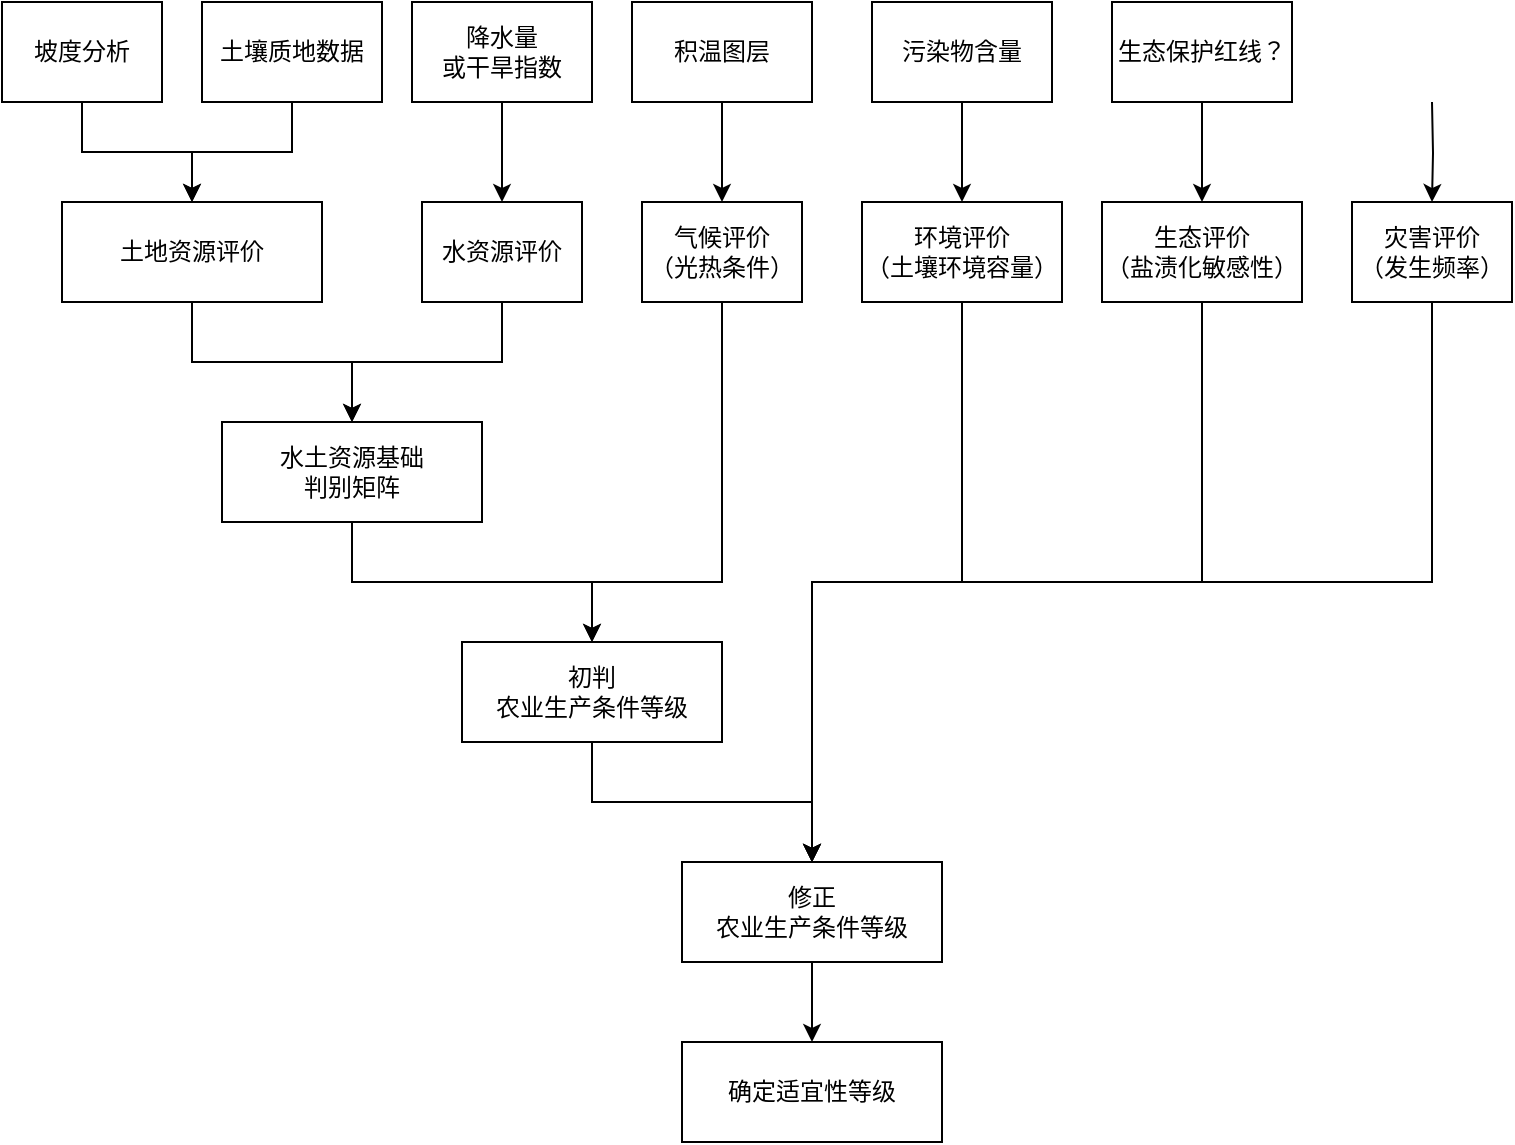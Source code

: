 <mxfile version="12.4.9" type="github">
  <diagram id="0WB9vr_3PHV0GKWeYEQN" name="第 1 页">
    <mxGraphModel dx="1422" dy="794" grid="1" gridSize="10" guides="1" tooltips="1" connect="1" arrows="1" fold="1" page="1" pageScale="1" pageWidth="827" pageHeight="1169" math="0" shadow="0">
      <root>
        <mxCell id="0"/>
        <mxCell id="1" parent="0"/>
        <mxCell id="CdLjifCXjquY_j_QiCDK-1" style="edgeStyle=orthogonalEdgeStyle;rounded=0;orthogonalLoop=1;jettySize=auto;html=1;" edge="1" parent="1" source="CdLjifCXjquY_j_QiCDK-2" target="CdLjifCXjquY_j_QiCDK-16">
          <mxGeometry relative="1" as="geometry"/>
        </mxCell>
        <mxCell id="CdLjifCXjquY_j_QiCDK-2" value="坡度分析" style="rounded=0;whiteSpace=wrap;html=1;" vertex="1" parent="1">
          <mxGeometry x="30" y="20" width="80" height="50" as="geometry"/>
        </mxCell>
        <mxCell id="CdLjifCXjquY_j_QiCDK-3" style="edgeStyle=orthogonalEdgeStyle;rounded=0;orthogonalLoop=1;jettySize=auto;html=1;entryX=0.5;entryY=0;entryDx=0;entryDy=0;" edge="1" parent="1" source="CdLjifCXjquY_j_QiCDK-4" target="CdLjifCXjquY_j_QiCDK-27">
          <mxGeometry relative="1" as="geometry"/>
        </mxCell>
        <mxCell id="CdLjifCXjquY_j_QiCDK-4" value="水资源评价" style="rounded=0;whiteSpace=wrap;html=1;" vertex="1" parent="1">
          <mxGeometry x="240" y="120" width="80" height="50" as="geometry"/>
        </mxCell>
        <mxCell id="CdLjifCXjquY_j_QiCDK-5" style="edgeStyle=orthogonalEdgeStyle;rounded=0;orthogonalLoop=1;jettySize=auto;html=1;entryX=0.5;entryY=0;entryDx=0;entryDy=0;" edge="1" parent="1" source="CdLjifCXjquY_j_QiCDK-6" target="CdLjifCXjquY_j_QiCDK-29">
          <mxGeometry relative="1" as="geometry">
            <Array as="points">
              <mxPoint x="390" y="310"/>
              <mxPoint x="325" y="310"/>
            </Array>
          </mxGeometry>
        </mxCell>
        <mxCell id="CdLjifCXjquY_j_QiCDK-6" value="气候评价&lt;br&gt;（光热条件）" style="rounded=0;whiteSpace=wrap;html=1;" vertex="1" parent="1">
          <mxGeometry x="350" y="120" width="80" height="50" as="geometry"/>
        </mxCell>
        <mxCell id="CdLjifCXjquY_j_QiCDK-7" style="edgeStyle=orthogonalEdgeStyle;rounded=0;orthogonalLoop=1;jettySize=auto;html=1;entryX=0.5;entryY=0;entryDx=0;entryDy=0;" edge="1" parent="1" source="CdLjifCXjquY_j_QiCDK-8" target="CdLjifCXjquY_j_QiCDK-31">
          <mxGeometry relative="1" as="geometry">
            <Array as="points">
              <mxPoint x="745" y="310"/>
              <mxPoint x="435" y="310"/>
            </Array>
          </mxGeometry>
        </mxCell>
        <mxCell id="CdLjifCXjquY_j_QiCDK-8" value="灾害评价&lt;br&gt;（发生频率）" style="rounded=0;whiteSpace=wrap;html=1;" vertex="1" parent="1">
          <mxGeometry x="705" y="120" width="80" height="50" as="geometry"/>
        </mxCell>
        <mxCell id="CdLjifCXjquY_j_QiCDK-9" style="edgeStyle=orthogonalEdgeStyle;rounded=0;orthogonalLoop=1;jettySize=auto;html=1;entryX=0.5;entryY=0;entryDx=0;entryDy=0;" edge="1" parent="1" source="CdLjifCXjquY_j_QiCDK-10" target="CdLjifCXjquY_j_QiCDK-31">
          <mxGeometry relative="1" as="geometry">
            <Array as="points">
              <mxPoint x="630" y="310"/>
              <mxPoint x="435" y="310"/>
            </Array>
          </mxGeometry>
        </mxCell>
        <mxCell id="CdLjifCXjquY_j_QiCDK-10" value="生态评价&lt;br&gt;（盐渍化敏感性）" style="rounded=0;whiteSpace=wrap;html=1;" vertex="1" parent="1">
          <mxGeometry x="580" y="120" width="100" height="50" as="geometry"/>
        </mxCell>
        <mxCell id="CdLjifCXjquY_j_QiCDK-11" style="edgeStyle=orthogonalEdgeStyle;rounded=0;orthogonalLoop=1;jettySize=auto;html=1;" edge="1" parent="1" source="CdLjifCXjquY_j_QiCDK-12" target="CdLjifCXjquY_j_QiCDK-31">
          <mxGeometry relative="1" as="geometry"/>
        </mxCell>
        <mxCell id="CdLjifCXjquY_j_QiCDK-12" value="环境评价&lt;br&gt;（土壤环境容量）" style="rounded=0;whiteSpace=wrap;html=1;" vertex="1" parent="1">
          <mxGeometry x="460" y="120" width="100" height="50" as="geometry"/>
        </mxCell>
        <mxCell id="CdLjifCXjquY_j_QiCDK-13" style="edgeStyle=orthogonalEdgeStyle;rounded=0;orthogonalLoop=1;jettySize=auto;html=1;exitX=0.5;exitY=1;exitDx=0;exitDy=0;entryX=0.5;entryY=0;entryDx=0;entryDy=0;" edge="1" parent="1" source="CdLjifCXjquY_j_QiCDK-14" target="CdLjifCXjquY_j_QiCDK-16">
          <mxGeometry relative="1" as="geometry"/>
        </mxCell>
        <mxCell id="CdLjifCXjquY_j_QiCDK-14" value="土壤质地数据" style="rounded=0;whiteSpace=wrap;html=1;" vertex="1" parent="1">
          <mxGeometry x="130" y="20" width="90" height="50" as="geometry"/>
        </mxCell>
        <mxCell id="CdLjifCXjquY_j_QiCDK-15" style="edgeStyle=orthogonalEdgeStyle;rounded=0;orthogonalLoop=1;jettySize=auto;html=1;entryX=0.5;entryY=0;entryDx=0;entryDy=0;" edge="1" parent="1" source="CdLjifCXjquY_j_QiCDK-16" target="CdLjifCXjquY_j_QiCDK-27">
          <mxGeometry relative="1" as="geometry"/>
        </mxCell>
        <mxCell id="CdLjifCXjquY_j_QiCDK-16" value="土地资源评价" style="rounded=0;whiteSpace=wrap;html=1;" vertex="1" parent="1">
          <mxGeometry x="60" y="120" width="130" height="50" as="geometry"/>
        </mxCell>
        <mxCell id="CdLjifCXjquY_j_QiCDK-17" style="edgeStyle=orthogonalEdgeStyle;rounded=0;orthogonalLoop=1;jettySize=auto;html=1;entryX=0.5;entryY=0;entryDx=0;entryDy=0;" edge="1" parent="1" source="CdLjifCXjquY_j_QiCDK-18" target="CdLjifCXjquY_j_QiCDK-4">
          <mxGeometry relative="1" as="geometry"/>
        </mxCell>
        <mxCell id="CdLjifCXjquY_j_QiCDK-18" value="降水量&lt;br&gt;或干旱指数" style="rounded=0;whiteSpace=wrap;html=1;" vertex="1" parent="1">
          <mxGeometry x="235" y="20" width="90" height="50" as="geometry"/>
        </mxCell>
        <mxCell id="CdLjifCXjquY_j_QiCDK-19" style="edgeStyle=orthogonalEdgeStyle;rounded=0;orthogonalLoop=1;jettySize=auto;html=1;" edge="1" parent="1" source="CdLjifCXjquY_j_QiCDK-20" target="CdLjifCXjquY_j_QiCDK-6">
          <mxGeometry relative="1" as="geometry"/>
        </mxCell>
        <mxCell id="CdLjifCXjquY_j_QiCDK-20" value="积温图层" style="rounded=0;whiteSpace=wrap;html=1;" vertex="1" parent="1">
          <mxGeometry x="345" y="20" width="90" height="50" as="geometry"/>
        </mxCell>
        <mxCell id="CdLjifCXjquY_j_QiCDK-21" style="edgeStyle=orthogonalEdgeStyle;rounded=0;orthogonalLoop=1;jettySize=auto;html=1;entryX=0.5;entryY=0;entryDx=0;entryDy=0;" edge="1" parent="1" source="CdLjifCXjquY_j_QiCDK-22" target="CdLjifCXjquY_j_QiCDK-12">
          <mxGeometry relative="1" as="geometry"/>
        </mxCell>
        <mxCell id="CdLjifCXjquY_j_QiCDK-22" value="污染物含量" style="rounded=0;whiteSpace=wrap;html=1;" vertex="1" parent="1">
          <mxGeometry x="465" y="20" width="90" height="50" as="geometry"/>
        </mxCell>
        <mxCell id="CdLjifCXjquY_j_QiCDK-23" value="" style="edgeStyle=orthogonalEdgeStyle;rounded=0;orthogonalLoop=1;jettySize=auto;html=1;" edge="1" parent="1" target="CdLjifCXjquY_j_QiCDK-8">
          <mxGeometry relative="1" as="geometry">
            <mxPoint x="745" y="70" as="sourcePoint"/>
          </mxGeometry>
        </mxCell>
        <mxCell id="CdLjifCXjquY_j_QiCDK-24" value="" style="edgeStyle=orthogonalEdgeStyle;rounded=0;orthogonalLoop=1;jettySize=auto;html=1;" edge="1" parent="1" source="CdLjifCXjquY_j_QiCDK-25" target="CdLjifCXjquY_j_QiCDK-10">
          <mxGeometry relative="1" as="geometry"/>
        </mxCell>
        <mxCell id="CdLjifCXjquY_j_QiCDK-25" value="生态保护红线？" style="rounded=0;whiteSpace=wrap;html=1;" vertex="1" parent="1">
          <mxGeometry x="585" y="20" width="90" height="50" as="geometry"/>
        </mxCell>
        <mxCell id="CdLjifCXjquY_j_QiCDK-26" style="edgeStyle=orthogonalEdgeStyle;rounded=0;orthogonalLoop=1;jettySize=auto;html=1;entryX=0.5;entryY=0;entryDx=0;entryDy=0;" edge="1" parent="1" source="CdLjifCXjquY_j_QiCDK-27" target="CdLjifCXjquY_j_QiCDK-29">
          <mxGeometry relative="1" as="geometry"/>
        </mxCell>
        <mxCell id="CdLjifCXjquY_j_QiCDK-27" value="水土资源基础&lt;br&gt;判别矩阵" style="rounded=0;whiteSpace=wrap;html=1;" vertex="1" parent="1">
          <mxGeometry x="140" y="230" width="130" height="50" as="geometry"/>
        </mxCell>
        <mxCell id="CdLjifCXjquY_j_QiCDK-28" style="edgeStyle=orthogonalEdgeStyle;rounded=0;orthogonalLoop=1;jettySize=auto;html=1;entryX=0.5;entryY=0;entryDx=0;entryDy=0;" edge="1" parent="1" source="CdLjifCXjquY_j_QiCDK-29" target="CdLjifCXjquY_j_QiCDK-31">
          <mxGeometry relative="1" as="geometry"/>
        </mxCell>
        <mxCell id="CdLjifCXjquY_j_QiCDK-29" value="初判&lt;br&gt;农业生产条件等级" style="rounded=0;whiteSpace=wrap;html=1;" vertex="1" parent="1">
          <mxGeometry x="260" y="340" width="130" height="50" as="geometry"/>
        </mxCell>
        <mxCell id="CdLjifCXjquY_j_QiCDK-30" value="" style="edgeStyle=orthogonalEdgeStyle;rounded=0;orthogonalLoop=1;jettySize=auto;html=1;" edge="1" parent="1" source="CdLjifCXjquY_j_QiCDK-31" target="CdLjifCXjquY_j_QiCDK-32">
          <mxGeometry relative="1" as="geometry"/>
        </mxCell>
        <mxCell id="CdLjifCXjquY_j_QiCDK-31" value="修正&lt;br&gt;农业生产条件等级" style="rounded=0;whiteSpace=wrap;html=1;" vertex="1" parent="1">
          <mxGeometry x="370" y="450" width="130" height="50" as="geometry"/>
        </mxCell>
        <mxCell id="CdLjifCXjquY_j_QiCDK-32" value="确定适宜性等级" style="rounded=0;whiteSpace=wrap;html=1;" vertex="1" parent="1">
          <mxGeometry x="370" y="540" width="130" height="50" as="geometry"/>
        </mxCell>
      </root>
    </mxGraphModel>
  </diagram>
</mxfile>
